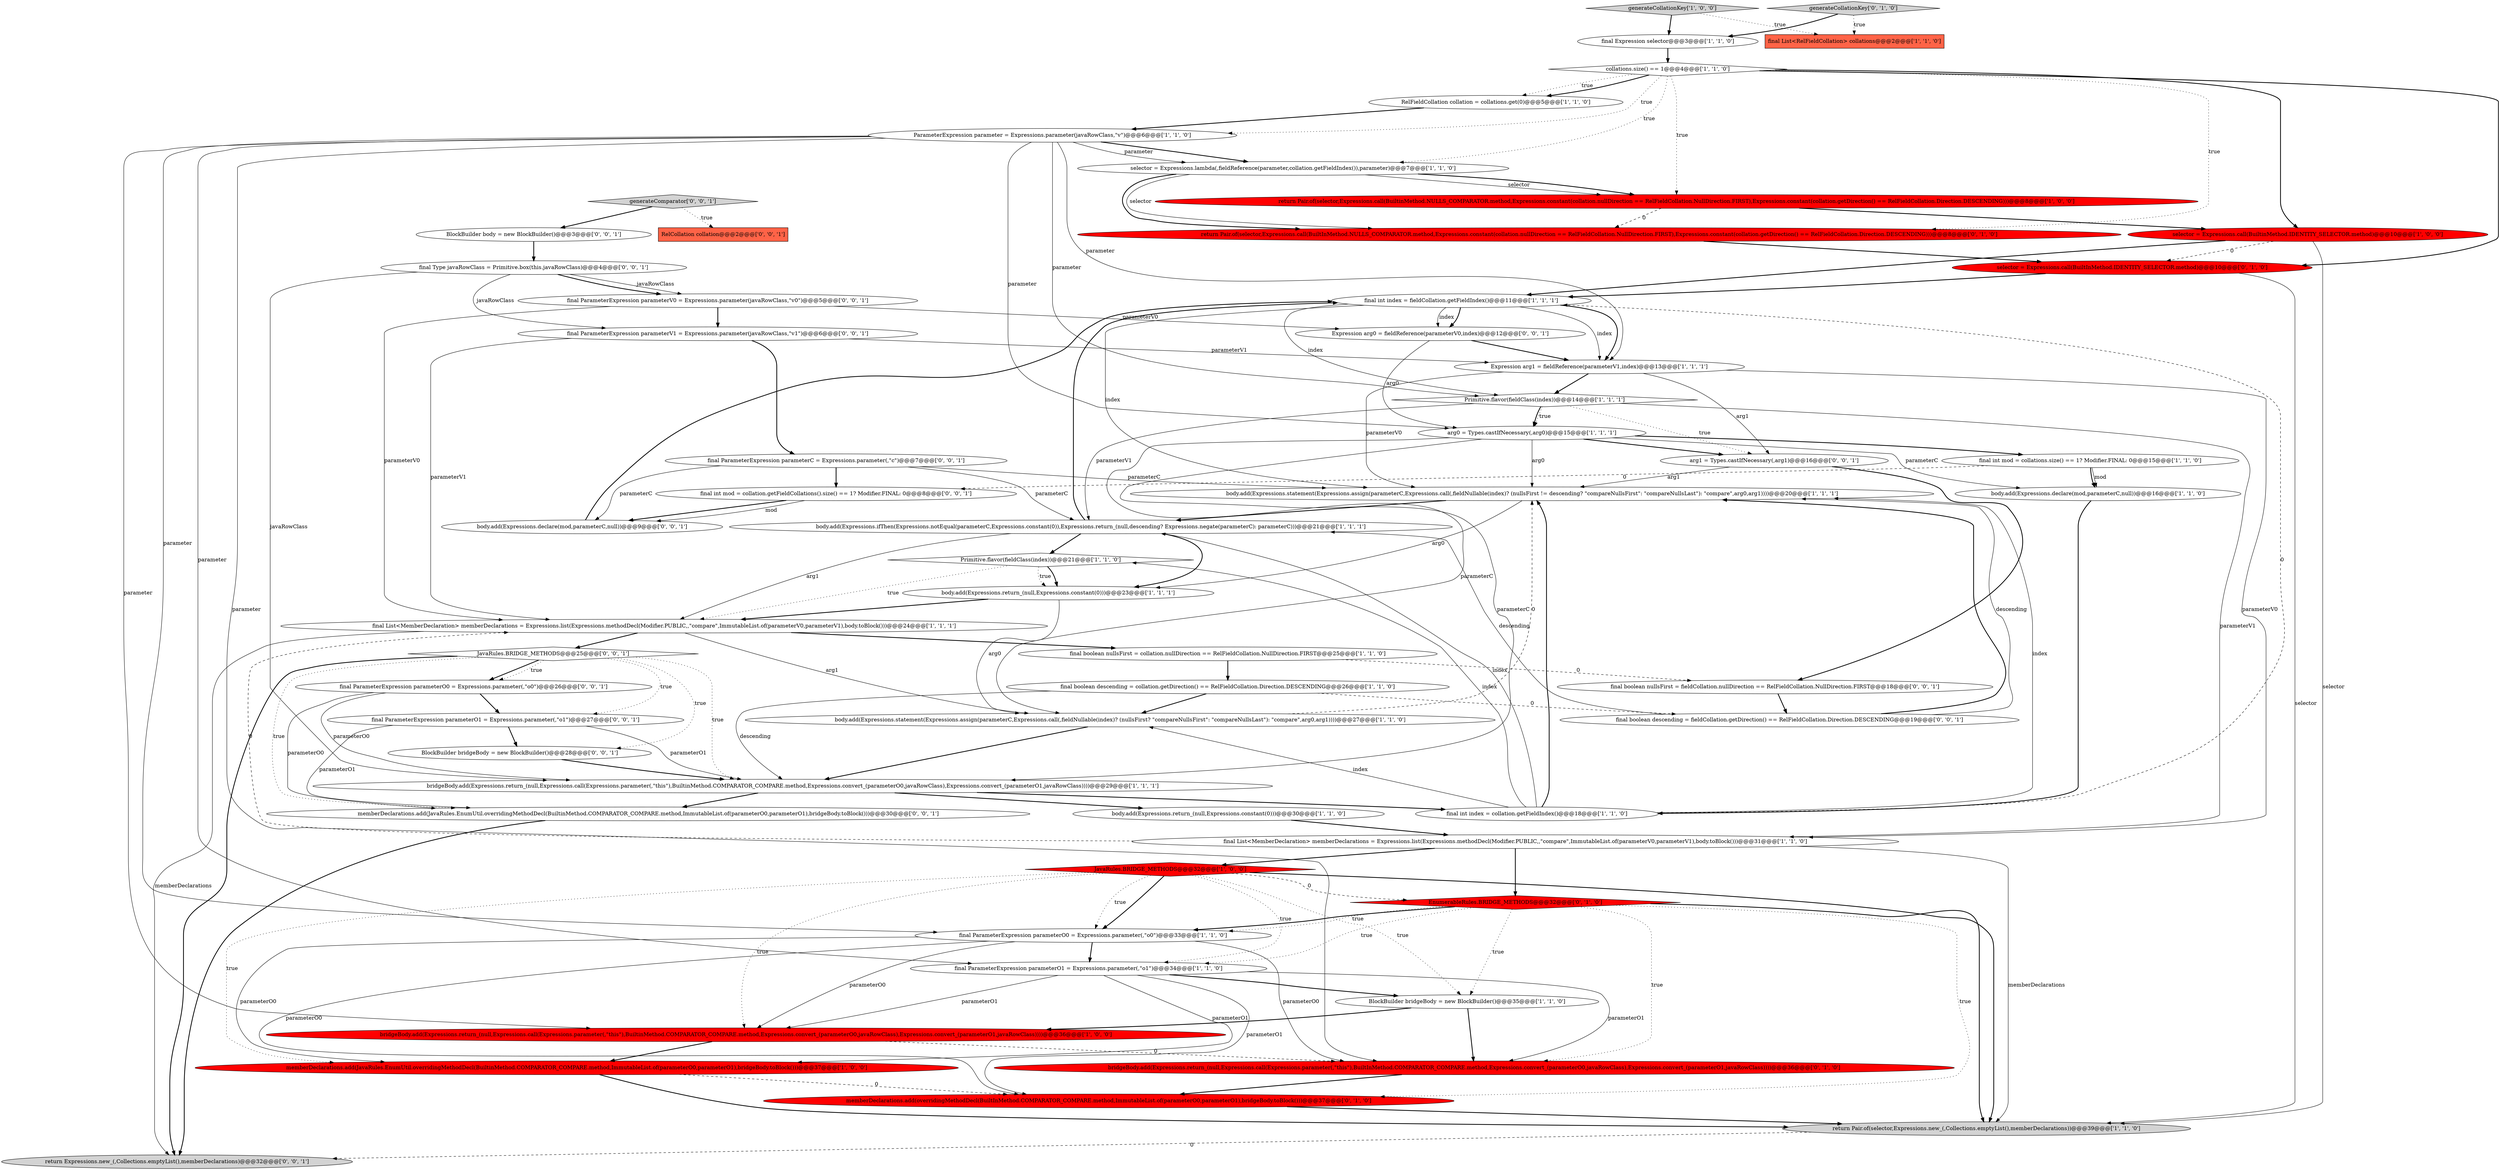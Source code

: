 digraph {
13 [style = filled, label = "selector = Expressions.call(BuiltinMethod.IDENTITY_SELECTOR.method)@@@10@@@['1', '0', '0']", fillcolor = red, shape = ellipse image = "AAA1AAABBB1BBB"];
55 [style = filled, label = "arg1 = Types.castIfNecessary(,arg1)@@@16@@@['0', '0', '1']", fillcolor = white, shape = ellipse image = "AAA0AAABBB3BBB"];
16 [style = filled, label = "collations.size() == 1@@@4@@@['1', '1', '0']", fillcolor = white, shape = diamond image = "AAA0AAABBB1BBB"];
4 [style = filled, label = "final Expression selector@@@3@@@['1', '1', '0']", fillcolor = white, shape = ellipse image = "AAA0AAABBB1BBB"];
14 [style = filled, label = "JavaRules.BRIDGE_METHODS@@@32@@@['1', '0', '0']", fillcolor = red, shape = diamond image = "AAA1AAABBB1BBB"];
21 [style = filled, label = "bridgeBody.add(Expressions.return_(null,Expressions.call(Expressions.parameter(,\"this\"),BuiltinMethod.COMPARATOR_COMPARE.method,Expressions.convert_(parameterO0,javaRowClass),Expressions.convert_(parameterO1,javaRowClass))))@@@29@@@['1', '1', '1']", fillcolor = white, shape = ellipse image = "AAA0AAABBB1BBB"];
1 [style = filled, label = "body.add(Expressions.statement(Expressions.assign(parameterC,Expressions.call(,fieldNullable(index)? (nullsFirst? \"compareNullsFirst\": \"compareNullsLast\"): \"compare\",arg0,arg1))))@@@27@@@['1', '1', '0']", fillcolor = white, shape = ellipse image = "AAA0AAABBB1BBB"];
18 [style = filled, label = "generateCollationKey['1', '0', '0']", fillcolor = lightgray, shape = diamond image = "AAA0AAABBB1BBB"];
33 [style = filled, label = "body.add(Expressions.return_(null,Expressions.constant(0)))@@@30@@@['1', '1', '0']", fillcolor = white, shape = ellipse image = "AAA0AAABBB1BBB"];
7 [style = filled, label = "arg0 = Types.castIfNecessary(,arg0)@@@15@@@['1', '1', '1']", fillcolor = white, shape = ellipse image = "AAA0AAABBB1BBB"];
15 [style = filled, label = "selector = Expressions.lambda(,fieldReference(parameter,collation.getFieldIndex()),parameter)@@@7@@@['1', '1', '0']", fillcolor = white, shape = ellipse image = "AAA0AAABBB1BBB"];
35 [style = filled, label = "memberDeclarations.add(overridingMethodDecl(BuiltInMethod.COMPARATOR_COMPARE.method,ImmutableList.of(parameterO0,parameterO1),bridgeBody.toBlock()))@@@37@@@['0', '1', '0']", fillcolor = red, shape = ellipse image = "AAA1AAABBB2BBB"];
46 [style = filled, label = "BlockBuilder bridgeBody = new BlockBuilder()@@@28@@@['0', '0', '1']", fillcolor = white, shape = ellipse image = "AAA0AAABBB3BBB"];
34 [style = filled, label = "bridgeBody.add(Expressions.return_(null,Expressions.call(Expressions.parameter(,\"this\"),BuiltInMethod.COMPARATOR_COMPARE.method,Expressions.convert_(parameterO0,javaRowClass),Expressions.convert_(parameterO1,javaRowClass))))@@@36@@@['0', '1', '0']", fillcolor = red, shape = ellipse image = "AAA1AAABBB2BBB"];
29 [style = filled, label = "Expression arg1 = fieldReference(parameterV1,index)@@@13@@@['1', '1', '1']", fillcolor = white, shape = ellipse image = "AAA0AAABBB1BBB"];
30 [style = filled, label = "Primitive.flavor(fieldClass(index))@@@21@@@['1', '1', '0']", fillcolor = white, shape = diamond image = "AAA0AAABBB1BBB"];
24 [style = filled, label = "body.add(Expressions.statement(Expressions.assign(parameterC,Expressions.call(,fieldNullable(index)? (nullsFirst != descending? \"compareNullsFirst\": \"compareNullsLast\"): \"compare\",arg0,arg1))))@@@20@@@['1', '1', '1']", fillcolor = white, shape = ellipse image = "AAA0AAABBB1BBB"];
54 [style = filled, label = "final ParameterExpression parameterO0 = Expressions.parameter(,\"o0\")@@@26@@@['0', '0', '1']", fillcolor = white, shape = ellipse image = "AAA0AAABBB3BBB"];
25 [style = filled, label = "final int index = fieldCollation.getFieldIndex()@@@11@@@['1', '1', '1']", fillcolor = white, shape = ellipse image = "AAA0AAABBB1BBB"];
28 [style = filled, label = "final boolean descending = collation.getDirection() == RelFieldCollation.Direction.DESCENDING@@@26@@@['1', '1', '0']", fillcolor = white, shape = ellipse image = "AAA0AAABBB1BBB"];
20 [style = filled, label = "final boolean nullsFirst = collation.nullDirection == RelFieldCollation.NullDirection.FIRST@@@25@@@['1', '1', '0']", fillcolor = white, shape = ellipse image = "AAA0AAABBB1BBB"];
39 [style = filled, label = "EnumerableRules.BRIDGE_METHODS@@@32@@@['0', '1', '0']", fillcolor = red, shape = diamond image = "AAA1AAABBB2BBB"];
53 [style = filled, label = "JavaRules.BRIDGE_METHODS@@@25@@@['0', '0', '1']", fillcolor = white, shape = diamond image = "AAA0AAABBB3BBB"];
38 [style = filled, label = "return Pair.of(selector,Expressions.call(BuiltInMethod.NULLS_COMPARATOR.method,Expressions.constant(collation.nullDirection == RelFieldCollation.NullDirection.FIRST),Expressions.constant(collation.getDirection() == RelFieldCollation.Direction.DESCENDING)))@@@8@@@['0', '1', '0']", fillcolor = red, shape = ellipse image = "AAA1AAABBB2BBB"];
3 [style = filled, label = "body.add(Expressions.declare(mod,parameterC,null))@@@16@@@['1', '1', '0']", fillcolor = white, shape = ellipse image = "AAA0AAABBB1BBB"];
0 [style = filled, label = "Primitive.flavor(fieldClass(index))@@@14@@@['1', '1', '1']", fillcolor = white, shape = diamond image = "AAA0AAABBB1BBB"];
41 [style = filled, label = "Expression arg0 = fieldReference(parameterV0,index)@@@12@@@['0', '0', '1']", fillcolor = white, shape = ellipse image = "AAA0AAABBB3BBB"];
6 [style = filled, label = "return Pair.of(selector,Expressions.new_(,Collections.emptyList(),memberDeclarations))@@@39@@@['1', '1', '0']", fillcolor = lightgray, shape = ellipse image = "AAA0AAABBB1BBB"];
51 [style = filled, label = "BlockBuilder body = new BlockBuilder()@@@3@@@['0', '0', '1']", fillcolor = white, shape = ellipse image = "AAA0AAABBB3BBB"];
52 [style = filled, label = "final ParameterExpression parameterV0 = Expressions.parameter(javaRowClass,\"v0\")@@@5@@@['0', '0', '1']", fillcolor = white, shape = ellipse image = "AAA0AAABBB3BBB"];
42 [style = filled, label = "final boolean descending = fieldCollation.getDirection() == RelFieldCollation.Direction.DESCENDING@@@19@@@['0', '0', '1']", fillcolor = white, shape = ellipse image = "AAA0AAABBB3BBB"];
17 [style = filled, label = "final List<RelFieldCollation> collations@@@2@@@['1', '1', '0']", fillcolor = tomato, shape = box image = "AAA0AAABBB1BBB"];
36 [style = filled, label = "selector = Expressions.call(BuiltInMethod.IDENTITY_SELECTOR.method)@@@10@@@['0', '1', '0']", fillcolor = red, shape = ellipse image = "AAA1AAABBB2BBB"];
43 [style = filled, label = "body.add(Expressions.declare(mod,parameterC,null))@@@9@@@['0', '0', '1']", fillcolor = white, shape = ellipse image = "AAA0AAABBB3BBB"];
10 [style = filled, label = "memberDeclarations.add(JavaRules.EnumUtil.overridingMethodDecl(BuiltinMethod.COMPARATOR_COMPARE.method,ImmutableList.of(parameterO0,parameterO1),bridgeBody.toBlock()))@@@37@@@['1', '0', '0']", fillcolor = red, shape = ellipse image = "AAA1AAABBB1BBB"];
19 [style = filled, label = "BlockBuilder bridgeBody = new BlockBuilder()@@@35@@@['1', '1', '0']", fillcolor = white, shape = ellipse image = "AAA0AAABBB1BBB"];
32 [style = filled, label = "final int mod = collations.size() == 1? Modifier.FINAL: 0@@@15@@@['1', '1', '0']", fillcolor = white, shape = ellipse image = "AAA0AAABBB1BBB"];
48 [style = filled, label = "final ParameterExpression parameterV1 = Expressions.parameter(javaRowClass,\"v1\")@@@6@@@['0', '0', '1']", fillcolor = white, shape = ellipse image = "AAA0AAABBB3BBB"];
44 [style = filled, label = "RelCollation collation@@@2@@@['0', '0', '1']", fillcolor = tomato, shape = box image = "AAA0AAABBB3BBB"];
23 [style = filled, label = "final List<MemberDeclaration> memberDeclarations = Expressions.list(Expressions.methodDecl(Modifier.PUBLIC,,\"compare\",ImmutableList.of(parameterV0,parameterV1),body.toBlock()))@@@24@@@['1', '1', '1']", fillcolor = white, shape = ellipse image = "AAA0AAABBB1BBB"];
5 [style = filled, label = "final int index = collation.getFieldIndex()@@@18@@@['1', '1', '0']", fillcolor = white, shape = ellipse image = "AAA0AAABBB1BBB"];
47 [style = filled, label = "return Expressions.new_(,Collections.emptyList(),memberDeclarations)@@@32@@@['0', '0', '1']", fillcolor = lightgray, shape = ellipse image = "AAA0AAABBB3BBB"];
56 [style = filled, label = "memberDeclarations.add(JavaRules.EnumUtil.overridingMethodDecl(BuiltinMethod.COMPARATOR_COMPARE.method,ImmutableList.of(parameterO0,parameterO1),bridgeBody.toBlock()))@@@30@@@['0', '0', '1']", fillcolor = white, shape = ellipse image = "AAA0AAABBB3BBB"];
26 [style = filled, label = "bridgeBody.add(Expressions.return_(null,Expressions.call(Expressions.parameter(,\"this\"),BuiltinMethod.COMPARATOR_COMPARE.method,Expressions.convert_(parameterO0,javaRowClass),Expressions.convert_(parameterO1,javaRowClass))))@@@36@@@['1', '0', '0']", fillcolor = red, shape = ellipse image = "AAA1AAABBB1BBB"];
37 [style = filled, label = "generateCollationKey['0', '1', '0']", fillcolor = lightgray, shape = diamond image = "AAA0AAABBB2BBB"];
40 [style = filled, label = "final ParameterExpression parameterO1 = Expressions.parameter(,\"o1\")@@@27@@@['0', '0', '1']", fillcolor = white, shape = ellipse image = "AAA0AAABBB3BBB"];
12 [style = filled, label = "RelFieldCollation collation = collations.get(0)@@@5@@@['1', '1', '0']", fillcolor = white, shape = ellipse image = "AAA0AAABBB1BBB"];
22 [style = filled, label = "final ParameterExpression parameterO1 = Expressions.parameter(,\"o1\")@@@34@@@['1', '1', '0']", fillcolor = white, shape = ellipse image = "AAA0AAABBB1BBB"];
11 [style = filled, label = "final List<MemberDeclaration> memberDeclarations = Expressions.list(Expressions.methodDecl(Modifier.PUBLIC,,\"compare\",ImmutableList.of(parameterV0,parameterV1),body.toBlock()))@@@31@@@['1', '1', '0']", fillcolor = white, shape = ellipse image = "AAA0AAABBB1BBB"];
49 [style = filled, label = "final int mod = collation.getFieldCollations().size() == 1? Modifier.FINAL: 0@@@8@@@['0', '0', '1']", fillcolor = white, shape = ellipse image = "AAA0AAABBB3BBB"];
50 [style = filled, label = "final boolean nullsFirst = fieldCollation.nullDirection == RelFieldCollation.NullDirection.FIRST@@@18@@@['0', '0', '1']", fillcolor = white, shape = ellipse image = "AAA0AAABBB3BBB"];
8 [style = filled, label = "body.add(Expressions.ifThen(Expressions.notEqual(parameterC,Expressions.constant(0)),Expressions.return_(null,descending? Expressions.negate(parameterC): parameterC)))@@@21@@@['1', '1', '1']", fillcolor = white, shape = ellipse image = "AAA0AAABBB1BBB"];
9 [style = filled, label = "final ParameterExpression parameterO0 = Expressions.parameter(,\"o0\")@@@33@@@['1', '1', '0']", fillcolor = white, shape = ellipse image = "AAA0AAABBB1BBB"];
31 [style = filled, label = "body.add(Expressions.return_(null,Expressions.constant(0)))@@@23@@@['1', '1', '1']", fillcolor = white, shape = ellipse image = "AAA0AAABBB1BBB"];
2 [style = filled, label = "ParameterExpression parameter = Expressions.parameter(javaRowClass,\"v\")@@@6@@@['1', '1', '0']", fillcolor = white, shape = ellipse image = "AAA0AAABBB1BBB"];
57 [style = filled, label = "final ParameterExpression parameterC = Expressions.parameter(,\"c\")@@@7@@@['0', '0', '1']", fillcolor = white, shape = ellipse image = "AAA0AAABBB3BBB"];
58 [style = filled, label = "generateComparator['0', '0', '1']", fillcolor = lightgray, shape = diamond image = "AAA0AAABBB3BBB"];
27 [style = filled, label = "return Pair.of(selector,Expressions.call(BuiltinMethod.NULLS_COMPARATOR.method,Expressions.constant(collation.nullDirection == RelFieldCollation.NullDirection.FIRST),Expressions.constant(collation.getDirection() == RelFieldCollation.Direction.DESCENDING)))@@@8@@@['1', '0', '0']", fillcolor = red, shape = ellipse image = "AAA1AAABBB1BBB"];
45 [style = filled, label = "final Type javaRowClass = Primitive.box(this.javaRowClass)@@@4@@@['0', '0', '1']", fillcolor = white, shape = ellipse image = "AAA0AAABBB3BBB"];
27->13 [style = bold, label=""];
8->30 [style = bold, label=""];
7->32 [style = bold, label=""];
53->46 [style = dotted, label="true"];
49->43 [style = solid, label="mod"];
27->38 [style = dashed, label="0"];
39->22 [style = dotted, label="true"];
14->19 [style = dotted, label="true"];
11->14 [style = bold, label=""];
26->10 [style = bold, label=""];
39->9 [style = bold, label=""];
14->26 [style = dotted, label="true"];
5->8 [style = solid, label="index"];
29->0 [style = bold, label=""];
22->34 [style = solid, label="parameterO1"];
53->47 [style = bold, label=""];
39->6 [style = bold, label=""];
14->22 [style = dotted, label="true"];
15->27 [style = solid, label="selector"];
57->24 [style = solid, label="parameterC"];
5->25 [style = dashed, label="0"];
8->23 [style = solid, label="arg1"];
25->29 [style = bold, label=""];
53->54 [style = bold, label=""];
25->0 [style = solid, label="index"];
29->55 [style = solid, label="arg1"];
56->47 [style = bold, label=""];
15->38 [style = solid, label="selector"];
33->11 [style = bold, label=""];
12->2 [style = bold, label=""];
3->5 [style = bold, label=""];
46->21 [style = bold, label=""];
29->11 [style = solid, label="parameterV0"];
21->56 [style = bold, label=""];
22->26 [style = solid, label="parameterO1"];
1->21 [style = bold, label=""];
2->15 [style = bold, label=""];
45->48 [style = solid, label="javaRowClass"];
42->24 [style = solid, label="descending"];
14->9 [style = bold, label=""];
16->38 [style = dotted, label="true"];
9->10 [style = solid, label="parameterO0"];
0->55 [style = dotted, label="true"];
32->3 [style = bold, label=""];
36->6 [style = solid, label="selector"];
25->29 [style = solid, label="index"];
4->16 [style = bold, label=""];
0->7 [style = dotted, label="true"];
2->26 [style = solid, label="parameter"];
6->47 [style = dashed, label="0"];
39->35 [style = dotted, label="true"];
13->25 [style = bold, label=""];
15->38 [style = bold, label=""];
19->34 [style = bold, label=""];
39->9 [style = dotted, label="true"];
5->24 [style = solid, label="index"];
45->52 [style = solid, label="javaRowClass"];
52->23 [style = solid, label="parameterV0"];
2->15 [style = solid, label="parameter"];
2->22 [style = solid, label="parameter"];
42->8 [style = solid, label="descending"];
23->47 [style = solid, label="memberDeclarations"];
28->42 [style = dashed, label="0"];
2->0 [style = solid, label="parameter"];
55->24 [style = solid, label="arg1"];
7->55 [style = bold, label=""];
32->3 [style = solid, label="mod"];
0->7 [style = bold, label=""];
9->26 [style = solid, label="parameterO0"];
36->25 [style = bold, label=""];
18->4 [style = bold, label=""];
58->51 [style = bold, label=""];
1->24 [style = dashed, label="0"];
19->26 [style = bold, label=""];
0->11 [style = solid, label="parameterV1"];
52->48 [style = bold, label=""];
54->21 [style = solid, label="parameterO0"];
30->23 [style = dotted, label="true"];
41->7 [style = solid, label="arg0"];
2->34 [style = solid, label="parameter"];
40->56 [style = solid, label="parameterO1"];
18->17 [style = dotted, label="true"];
34->35 [style = bold, label=""];
24->8 [style = bold, label=""];
45->52 [style = bold, label=""];
10->35 [style = dashed, label="0"];
14->6 [style = bold, label=""];
39->34 [style = dotted, label="true"];
0->8 [style = solid, label="parameterV1"];
9->22 [style = bold, label=""];
54->40 [style = bold, label=""];
16->36 [style = bold, label=""];
16->13 [style = bold, label=""];
23->20 [style = bold, label=""];
5->1 [style = solid, label="index"];
8->31 [style = bold, label=""];
22->19 [style = bold, label=""];
5->30 [style = solid, label="index"];
45->21 [style = solid, label="javaRowClass"];
25->41 [style = bold, label=""];
13->6 [style = solid, label="selector"];
14->39 [style = dashed, label="0"];
7->24 [style = solid, label="arg0"];
24->31 [style = solid, label="arg0"];
11->23 [style = dashed, label="0"];
42->24 [style = bold, label=""];
10->6 [style = bold, label=""];
48->29 [style = solid, label="parameterV1"];
2->9 [style = solid, label="parameter"];
21->5 [style = bold, label=""];
22->10 [style = solid, label="parameterO1"];
50->42 [style = bold, label=""];
51->45 [style = bold, label=""];
30->31 [style = bold, label=""];
2->29 [style = solid, label="parameter"];
53->56 [style = dotted, label="true"];
5->24 [style = bold, label=""];
53->40 [style = dotted, label="true"];
32->49 [style = dashed, label="0"];
29->24 [style = solid, label="parameterV0"];
7->3 [style = solid, label="parameterC"];
16->27 [style = dotted, label="true"];
55->50 [style = bold, label=""];
9->34 [style = solid, label="parameterO0"];
26->34 [style = dashed, label="0"];
2->7 [style = solid, label="parameter"];
7->21 [style = solid, label="parameterC"];
22->35 [style = solid, label="parameterO1"];
28->21 [style = solid, label="descending"];
30->31 [style = dotted, label="true"];
16->15 [style = dotted, label="true"];
31->23 [style = bold, label=""];
16->12 [style = dotted, label="true"];
16->2 [style = dotted, label="true"];
13->36 [style = dashed, label="0"];
48->57 [style = bold, label=""];
35->6 [style = bold, label=""];
11->6 [style = solid, label="memberDeclarations"];
39->19 [style = dotted, label="true"];
7->1 [style = solid, label="parameterC"];
41->29 [style = bold, label=""];
21->33 [style = bold, label=""];
31->1 [style = solid, label="arg0"];
20->28 [style = bold, label=""];
38->36 [style = bold, label=""];
52->41 [style = solid, label="parameterV0"];
28->1 [style = bold, label=""];
9->35 [style = solid, label="parameterO0"];
49->43 [style = bold, label=""];
57->8 [style = solid, label="parameterC"];
14->10 [style = dotted, label="true"];
37->4 [style = bold, label=""];
25->41 [style = solid, label="index"];
40->46 [style = bold, label=""];
37->17 [style = dotted, label="true"];
58->44 [style = dotted, label="true"];
54->56 [style = solid, label="parameterO0"];
20->50 [style = dashed, label="0"];
25->24 [style = solid, label="index"];
48->23 [style = solid, label="parameterV1"];
11->39 [style = bold, label=""];
57->49 [style = bold, label=""];
23->53 [style = bold, label=""];
53->21 [style = dotted, label="true"];
14->9 [style = dotted, label="true"];
57->43 [style = solid, label="parameterC"];
53->54 [style = dotted, label="true"];
43->25 [style = bold, label=""];
15->27 [style = bold, label=""];
16->12 [style = bold, label=""];
8->25 [style = bold, label=""];
40->21 [style = solid, label="parameterO1"];
23->1 [style = solid, label="arg1"];
}
